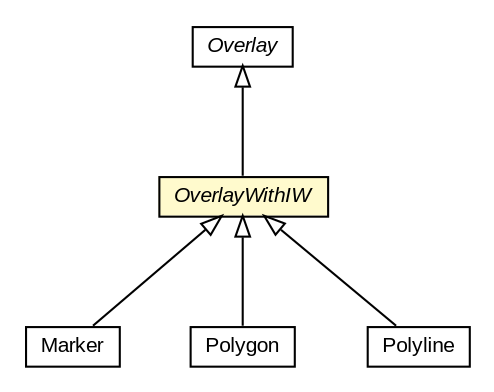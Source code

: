 #!/usr/local/bin/dot
#
# Class diagram 
# Generated by UMLGraph version R5_6-24-gf6e263 (http://www.umlgraph.org/)
#

digraph G {
	edge [fontname="arial",fontsize=10,labelfontname="arial",labelfontsize=10];
	node [fontname="arial",fontsize=10,shape=plaintext];
	nodesep=0.25;
	ranksep=0.5;
	// org.osmdroid.views.overlay.Marker
	c29668 [label=<<table title="org.osmdroid.views.overlay.Marker" border="0" cellborder="1" cellspacing="0" cellpadding="2" port="p" href="./Marker.html">
		<tr><td><table border="0" cellspacing="0" cellpadding="1">
<tr><td align="center" balign="center"> Marker </td></tr>
		</table></td></tr>
		</table>>, URL="./Marker.html", fontname="arial", fontcolor="black", fontsize=10.0];
	// org.osmdroid.views.overlay.Overlay
	c29679 [label=<<table title="org.osmdroid.views.overlay.Overlay" border="0" cellborder="1" cellspacing="0" cellpadding="2" port="p" href="./Overlay.html">
		<tr><td><table border="0" cellspacing="0" cellpadding="1">
<tr><td align="center" balign="center"><font face="arial italic"> Overlay </font></td></tr>
		</table></td></tr>
		</table>>, URL="./Overlay.html", fontname="arial", fontcolor="black", fontsize=10.0];
	// org.osmdroid.views.overlay.OverlayWithIW
	c29684 [label=<<table title="org.osmdroid.views.overlay.OverlayWithIW" border="0" cellborder="1" cellspacing="0" cellpadding="2" port="p" bgcolor="lemonChiffon" href="./OverlayWithIW.html">
		<tr><td><table border="0" cellspacing="0" cellpadding="1">
<tr><td align="center" balign="center"><font face="arial italic"> OverlayWithIW </font></td></tr>
		</table></td></tr>
		</table>>, URL="./OverlayWithIW.html", fontname="arial", fontcolor="black", fontsize=10.0];
	// org.osmdroid.views.overlay.Polygon
	c29686 [label=<<table title="org.osmdroid.views.overlay.Polygon" border="0" cellborder="1" cellspacing="0" cellpadding="2" port="p" href="./Polygon.html">
		<tr><td><table border="0" cellspacing="0" cellpadding="1">
<tr><td align="center" balign="center"> Polygon </td></tr>
		</table></td></tr>
		</table>>, URL="./Polygon.html", fontname="arial", fontcolor="black", fontsize=10.0];
	// org.osmdroid.views.overlay.Polyline
	c29688 [label=<<table title="org.osmdroid.views.overlay.Polyline" border="0" cellborder="1" cellspacing="0" cellpadding="2" port="p" href="./Polyline.html">
		<tr><td><table border="0" cellspacing="0" cellpadding="1">
<tr><td align="center" balign="center"> Polyline </td></tr>
		</table></td></tr>
		</table>>, URL="./Polyline.html", fontname="arial", fontcolor="black", fontsize=10.0];
	//org.osmdroid.views.overlay.Marker extends org.osmdroid.views.overlay.OverlayWithIW
	c29684:p -> c29668:p [dir=back,arrowtail=empty];
	//org.osmdroid.views.overlay.OverlayWithIW extends org.osmdroid.views.overlay.Overlay
	c29679:p -> c29684:p [dir=back,arrowtail=empty];
	//org.osmdroid.views.overlay.Polygon extends org.osmdroid.views.overlay.OverlayWithIW
	c29684:p -> c29686:p [dir=back,arrowtail=empty];
	//org.osmdroid.views.overlay.Polyline extends org.osmdroid.views.overlay.OverlayWithIW
	c29684:p -> c29688:p [dir=back,arrowtail=empty];
}

